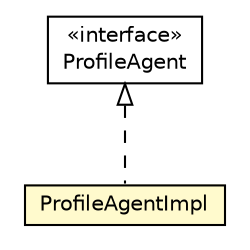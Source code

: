 #!/usr/local/bin/dot
#
# Class diagram 
# Generated by UMLGraph version R5_6-24-gf6e263 (http://www.umlgraph.org/)
#

digraph G {
	edge [fontname="Helvetica",fontsize=10,labelfontname="Helvetica",labelfontsize=10];
	node [fontname="Helvetica",fontsize=10,shape=plaintext];
	nodesep=0.25;
	ranksep=0.5;
	// org.universAAL.ucc.profile.agent.ProfileAgent
	c88387 [label=<<table title="org.universAAL.ucc.profile.agent.ProfileAgent" border="0" cellborder="1" cellspacing="0" cellpadding="2" port="p" href="../ProfileAgent.html">
		<tr><td><table border="0" cellspacing="0" cellpadding="1">
<tr><td align="center" balign="center"> &#171;interface&#187; </td></tr>
<tr><td align="center" balign="center"> ProfileAgent </td></tr>
		</table></td></tr>
		</table>>, URL="../ProfileAgent.html", fontname="Helvetica", fontcolor="black", fontsize=10.0];
	// org.universAAL.ucc.profile.agent.impl.ProfileAgentImpl
	c88388 [label=<<table title="org.universAAL.ucc.profile.agent.impl.ProfileAgentImpl" border="0" cellborder="1" cellspacing="0" cellpadding="2" port="p" bgcolor="lemonChiffon" href="./ProfileAgentImpl.html">
		<tr><td><table border="0" cellspacing="0" cellpadding="1">
<tr><td align="center" balign="center"> ProfileAgentImpl </td></tr>
		</table></td></tr>
		</table>>, URL="./ProfileAgentImpl.html", fontname="Helvetica", fontcolor="black", fontsize=10.0];
	//org.universAAL.ucc.profile.agent.impl.ProfileAgentImpl implements org.universAAL.ucc.profile.agent.ProfileAgent
	c88387:p -> c88388:p [dir=back,arrowtail=empty,style=dashed];
}

